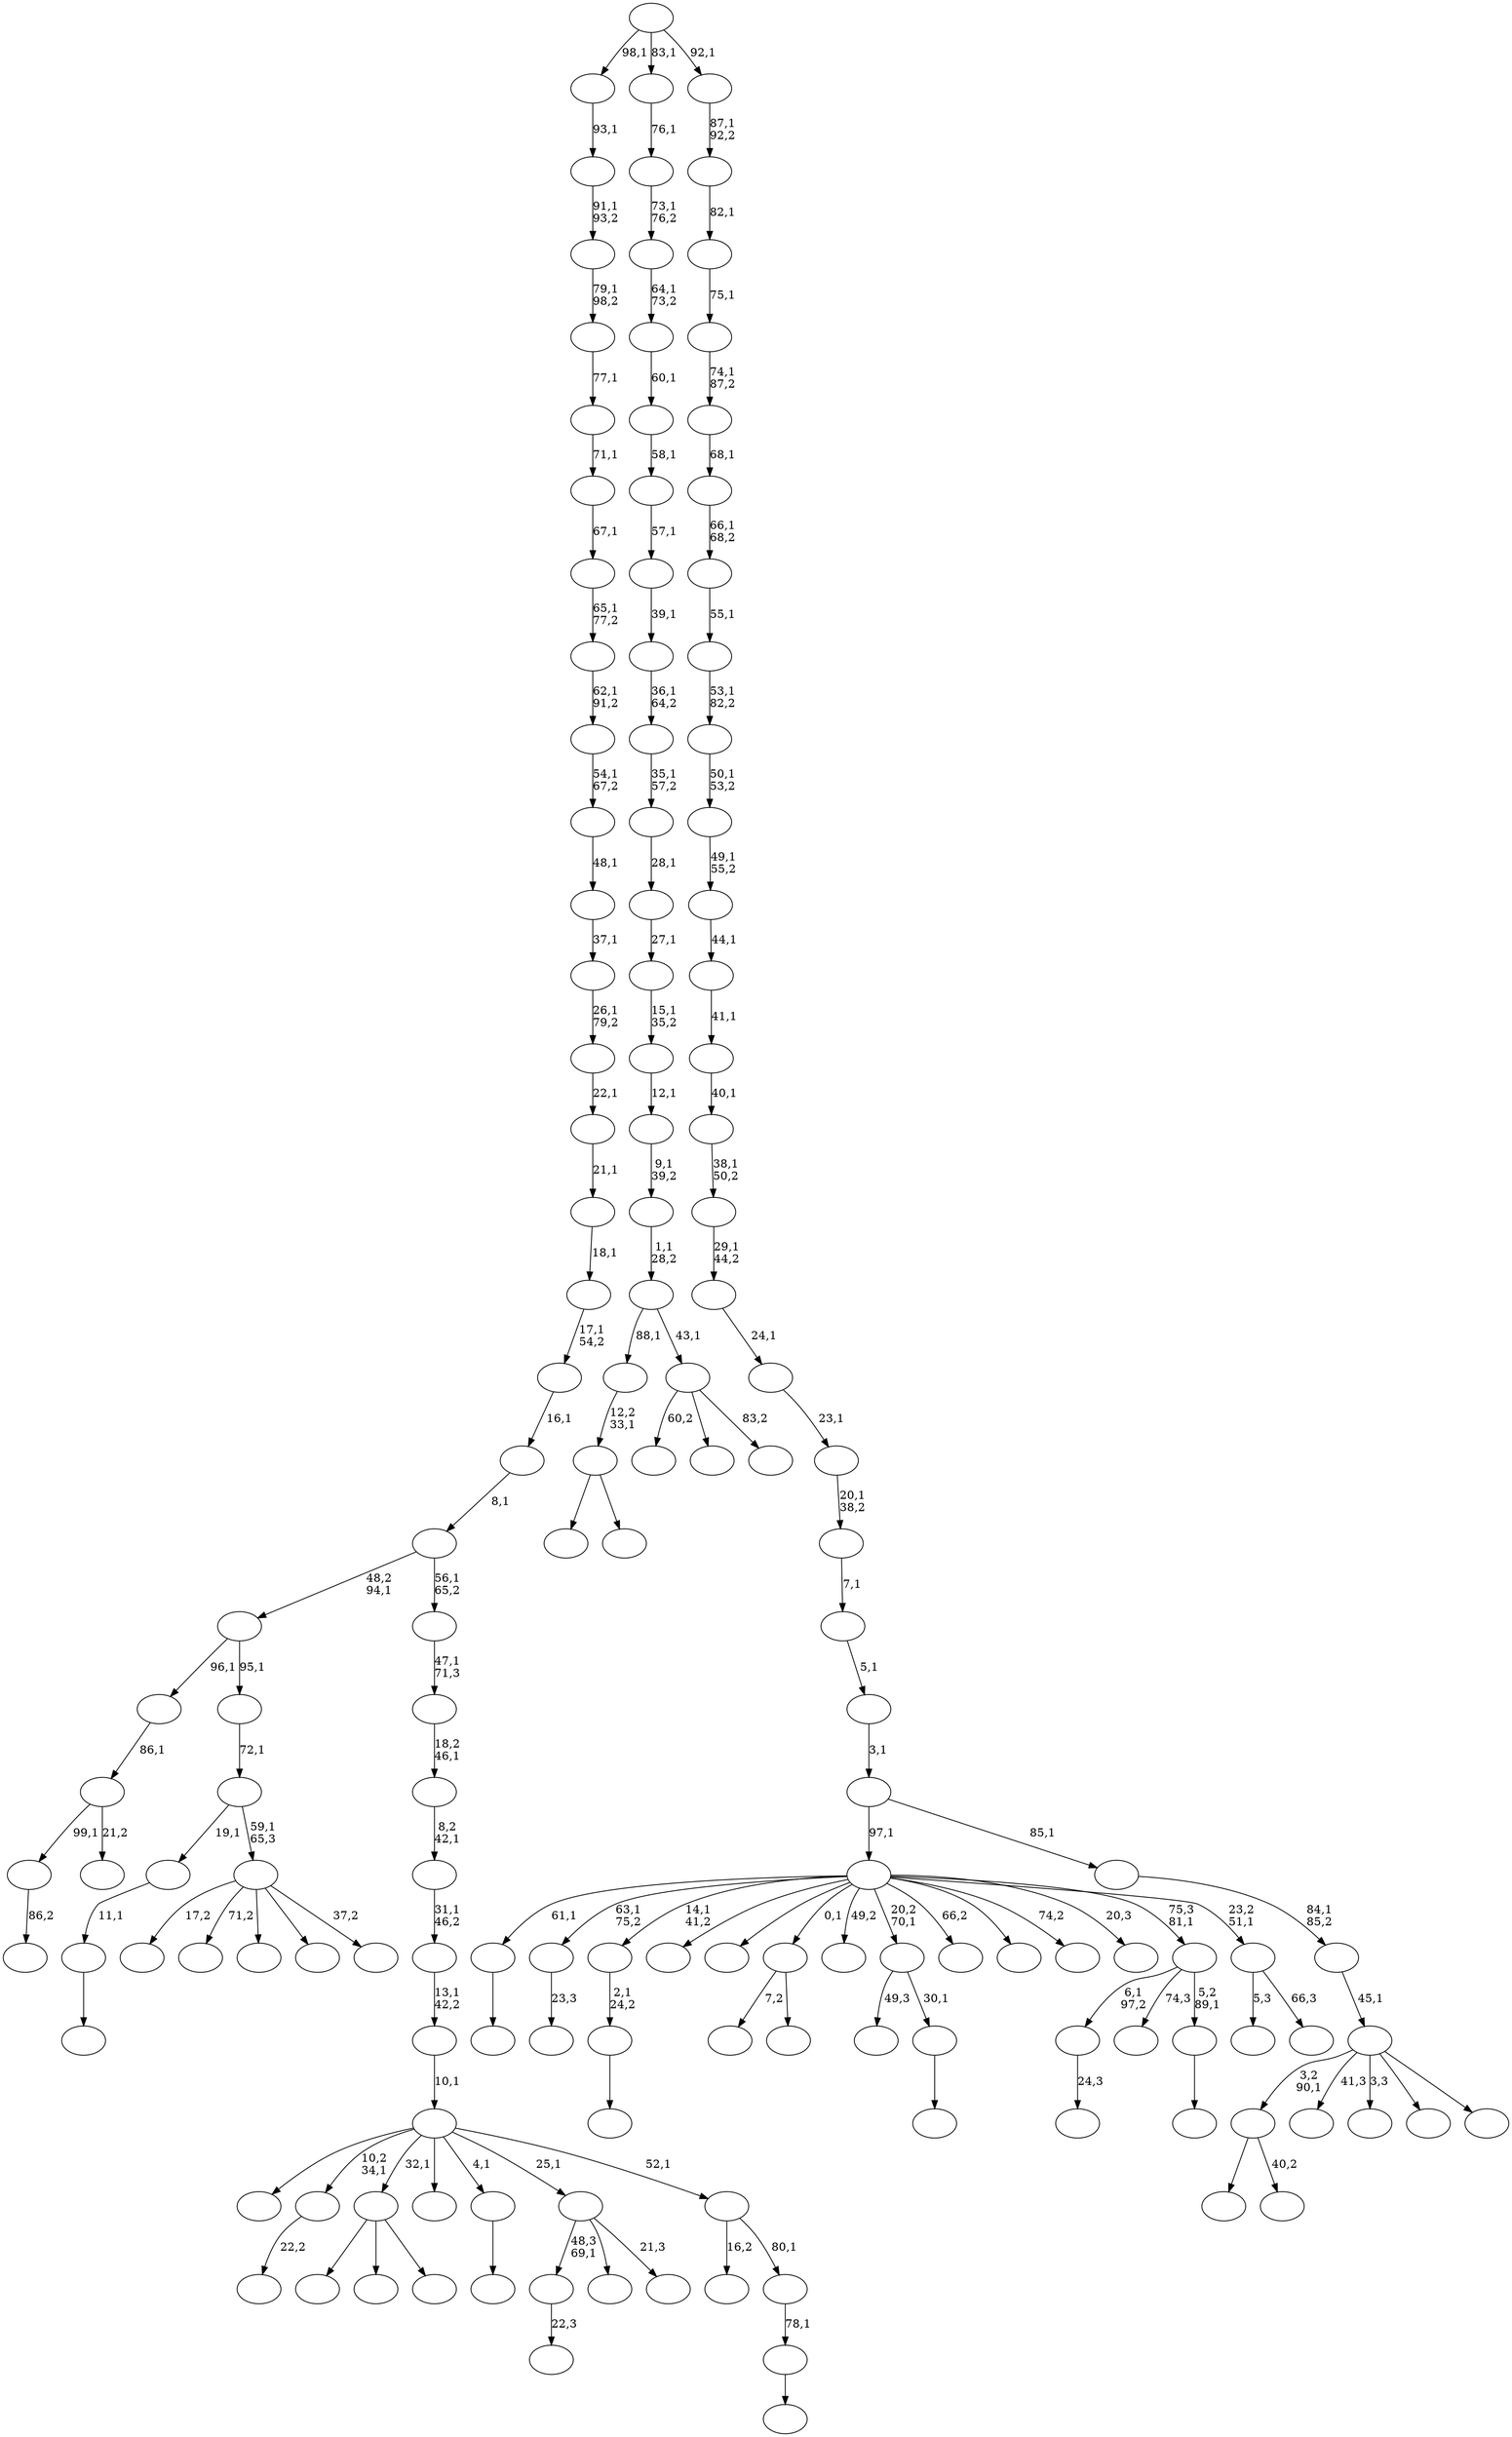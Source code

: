 digraph T {
	150 [label=""]
	149 [label=""]
	148 [label=""]
	147 [label=""]
	146 [label=""]
	145 [label=""]
	144 [label=""]
	143 [label=""]
	142 [label=""]
	141 [label=""]
	140 [label=""]
	139 [label=""]
	138 [label=""]
	137 [label=""]
	136 [label=""]
	135 [label=""]
	134 [label=""]
	133 [label=""]
	132 [label=""]
	131 [label=""]
	130 [label=""]
	129 [label=""]
	128 [label=""]
	127 [label=""]
	126 [label=""]
	125 [label=""]
	124 [label=""]
	123 [label=""]
	122 [label=""]
	121 [label=""]
	120 [label=""]
	119 [label=""]
	118 [label=""]
	117 [label=""]
	116 [label=""]
	115 [label=""]
	114 [label=""]
	113 [label=""]
	112 [label=""]
	111 [label=""]
	110 [label=""]
	109 [label=""]
	108 [label=""]
	107 [label=""]
	106 [label=""]
	105 [label=""]
	104 [label=""]
	103 [label=""]
	102 [label=""]
	101 [label=""]
	100 [label=""]
	99 [label=""]
	98 [label=""]
	97 [label=""]
	96 [label=""]
	95 [label=""]
	94 [label=""]
	93 [label=""]
	92 [label=""]
	91 [label=""]
	90 [label=""]
	89 [label=""]
	88 [label=""]
	87 [label=""]
	86 [label=""]
	85 [label=""]
	84 [label=""]
	83 [label=""]
	82 [label=""]
	81 [label=""]
	80 [label=""]
	79 [label=""]
	78 [label=""]
	77 [label=""]
	76 [label=""]
	75 [label=""]
	74 [label=""]
	73 [label=""]
	72 [label=""]
	71 [label=""]
	70 [label=""]
	69 [label=""]
	68 [label=""]
	67 [label=""]
	66 [label=""]
	65 [label=""]
	64 [label=""]
	63 [label=""]
	62 [label=""]
	61 [label=""]
	60 [label=""]
	59 [label=""]
	58 [label=""]
	57 [label=""]
	56 [label=""]
	55 [label=""]
	54 [label=""]
	53 [label=""]
	52 [label=""]
	51 [label=""]
	50 [label=""]
	49 [label=""]
	48 [label=""]
	47 [label=""]
	46 [label=""]
	45 [label=""]
	44 [label=""]
	43 [label=""]
	42 [label=""]
	41 [label=""]
	40 [label=""]
	39 [label=""]
	38 [label=""]
	37 [label=""]
	36 [label=""]
	35 [label=""]
	34 [label=""]
	33 [label=""]
	32 [label=""]
	31 [label=""]
	30 [label=""]
	29 [label=""]
	28 [label=""]
	27 [label=""]
	26 [label=""]
	25 [label=""]
	24 [label=""]
	23 [label=""]
	22 [label=""]
	21 [label=""]
	20 [label=""]
	19 [label=""]
	18 [label=""]
	17 [label=""]
	16 [label=""]
	15 [label=""]
	14 [label=""]
	13 [label=""]
	12 [label=""]
	11 [label=""]
	10 [label=""]
	9 [label=""]
	8 [label=""]
	7 [label=""]
	6 [label=""]
	5 [label=""]
	4 [label=""]
	3 [label=""]
	2 [label=""]
	1 [label=""]
	0 [label=""]
	149 -> 150 [label="22,3"]
	147 -> 148 [label=""]
	143 -> 144 [label="23,3"]
	141 -> 142 [label="24,3"]
	138 -> 139 [label=""]
	137 -> 138 [label="11,1"]
	135 -> 136 [label=""]
	134 -> 135 [label="2,1\n24,2"]
	127 -> 140 [label=""]
	127 -> 128 [label="40,2"]
	125 -> 126 [label="22,2"]
	120 -> 132 [label=""]
	120 -> 130 [label=""]
	120 -> 121 [label=""]
	115 -> 116 [label="86,2"]
	112 -> 146 [label="7,2"]
	112 -> 113 [label=""]
	109 -> 110 [label=""]
	105 -> 106 [label=""]
	104 -> 129 [label="49,3"]
	104 -> 105 [label="30,1"]
	101 -> 149 [label="48,3\n69,1"]
	101 -> 111 [label=""]
	101 -> 102 [label="21,3"]
	92 -> 115 [label="99,1"]
	92 -> 93 [label="21,2"]
	91 -> 92 [label="86,1"]
	87 -> 145 [label=""]
	87 -> 88 [label=""]
	86 -> 87 [label="12,2\n33,1"]
	84 -> 131 [label="17,2"]
	84 -> 100 [label="71,2"]
	84 -> 95 [label=""]
	84 -> 89 [label=""]
	84 -> 85 [label="37,2"]
	83 -> 137 [label="19,1"]
	83 -> 84 [label="59,1\n65,3"]
	82 -> 83 [label="72,1"]
	81 -> 91 [label="96,1"]
	81 -> 82 [label="95,1"]
	79 -> 80 [label=""]
	78 -> 141 [label="6,1\n97,2"]
	78 -> 96 [label="74,3"]
	78 -> 79 [label="5,2\n89,1"]
	76 -> 98 [label="5,3"]
	76 -> 77 [label="66,3"]
	75 -> 147 [label="61,1"]
	75 -> 143 [label="63,1\n75,2"]
	75 -> 134 [label="14,1\n41,2"]
	75 -> 124 [label=""]
	75 -> 122 [label=""]
	75 -> 112 [label="0,1"]
	75 -> 108 [label="49,2"]
	75 -> 104 [label="20,2\n70,1"]
	75 -> 103 [label="66,2"]
	75 -> 97 [label=""]
	75 -> 94 [label="74,2"]
	75 -> 90 [label="20,3"]
	75 -> 78 [label="75,3\n81,1"]
	75 -> 76 [label="23,2\n51,1"]
	73 -> 74 [label=""]
	72 -> 73 [label="78,1"]
	71 -> 99 [label="16,2"]
	71 -> 72 [label="80,1"]
	70 -> 133 [label=""]
	70 -> 125 [label="10,2\n34,1"]
	70 -> 120 [label="32,1"]
	70 -> 118 [label=""]
	70 -> 109 [label="4,1"]
	70 -> 101 [label="25,1"]
	70 -> 71 [label="52,1"]
	69 -> 70 [label="10,1"]
	68 -> 69 [label="13,1\n42,2"]
	67 -> 68 [label="31,1\n46,2"]
	66 -> 67 [label="8,2\n42,1"]
	65 -> 66 [label="18,2\n46,1"]
	64 -> 65 [label="47,1\n71,3"]
	63 -> 81 [label="48,2\n94,1"]
	63 -> 64 [label="56,1\n65,2"]
	62 -> 63 [label="8,1"]
	61 -> 62 [label="16,1"]
	60 -> 61 [label="17,1\n54,2"]
	59 -> 60 [label="18,1"]
	58 -> 59 [label="21,1"]
	57 -> 58 [label="22,1"]
	56 -> 57 [label="26,1\n79,2"]
	55 -> 56 [label="37,1"]
	54 -> 55 [label="48,1"]
	53 -> 54 [label="54,1\n67,2"]
	52 -> 53 [label="62,1\n91,2"]
	51 -> 52 [label="65,1\n77,2"]
	50 -> 51 [label="67,1"]
	49 -> 50 [label="71,1"]
	48 -> 49 [label="77,1"]
	47 -> 48 [label="79,1\n98,2"]
	46 -> 47 [label="91,1\n93,2"]
	45 -> 46 [label="93,1"]
	43 -> 119 [label="60,2"]
	43 -> 107 [label=""]
	43 -> 44 [label="83,2"]
	42 -> 86 [label="88,1"]
	42 -> 43 [label="43,1"]
	41 -> 42 [label="1,1\n28,2"]
	40 -> 41 [label="9,1\n39,2"]
	39 -> 40 [label="12,1"]
	38 -> 39 [label="15,1\n35,2"]
	37 -> 38 [label="27,1"]
	36 -> 37 [label="28,1"]
	35 -> 36 [label="35,1\n57,2"]
	34 -> 35 [label="36,1\n64,2"]
	33 -> 34 [label="39,1"]
	32 -> 33 [label="57,1"]
	31 -> 32 [label="58,1"]
	30 -> 31 [label="60,1"]
	29 -> 30 [label="64,1\n73,2"]
	28 -> 29 [label="73,1\n76,2"]
	27 -> 28 [label="76,1"]
	25 -> 127 [label="3,2\n90,1"]
	25 -> 123 [label="41,3"]
	25 -> 117 [label="3,3"]
	25 -> 114 [label=""]
	25 -> 26 [label=""]
	24 -> 25 [label="45,1"]
	23 -> 24 [label="84,1\n85,2"]
	22 -> 75 [label="97,1"]
	22 -> 23 [label="85,1"]
	21 -> 22 [label="3,1"]
	20 -> 21 [label="5,1"]
	19 -> 20 [label="7,1"]
	18 -> 19 [label="20,1\n38,2"]
	17 -> 18 [label="23,1"]
	16 -> 17 [label="24,1"]
	15 -> 16 [label="29,1\n44,2"]
	14 -> 15 [label="38,1\n50,2"]
	13 -> 14 [label="40,1"]
	12 -> 13 [label="41,1"]
	11 -> 12 [label="44,1"]
	10 -> 11 [label="49,1\n55,2"]
	9 -> 10 [label="50,1\n53,2"]
	8 -> 9 [label="53,1\n82,2"]
	7 -> 8 [label="55,1"]
	6 -> 7 [label="66,1\n68,2"]
	5 -> 6 [label="68,1"]
	4 -> 5 [label="74,1\n87,2"]
	3 -> 4 [label="75,1"]
	2 -> 3 [label="82,1"]
	1 -> 2 [label="87,1\n92,2"]
	0 -> 45 [label="98,1"]
	0 -> 27 [label="83,1"]
	0 -> 1 [label="92,1"]
}

